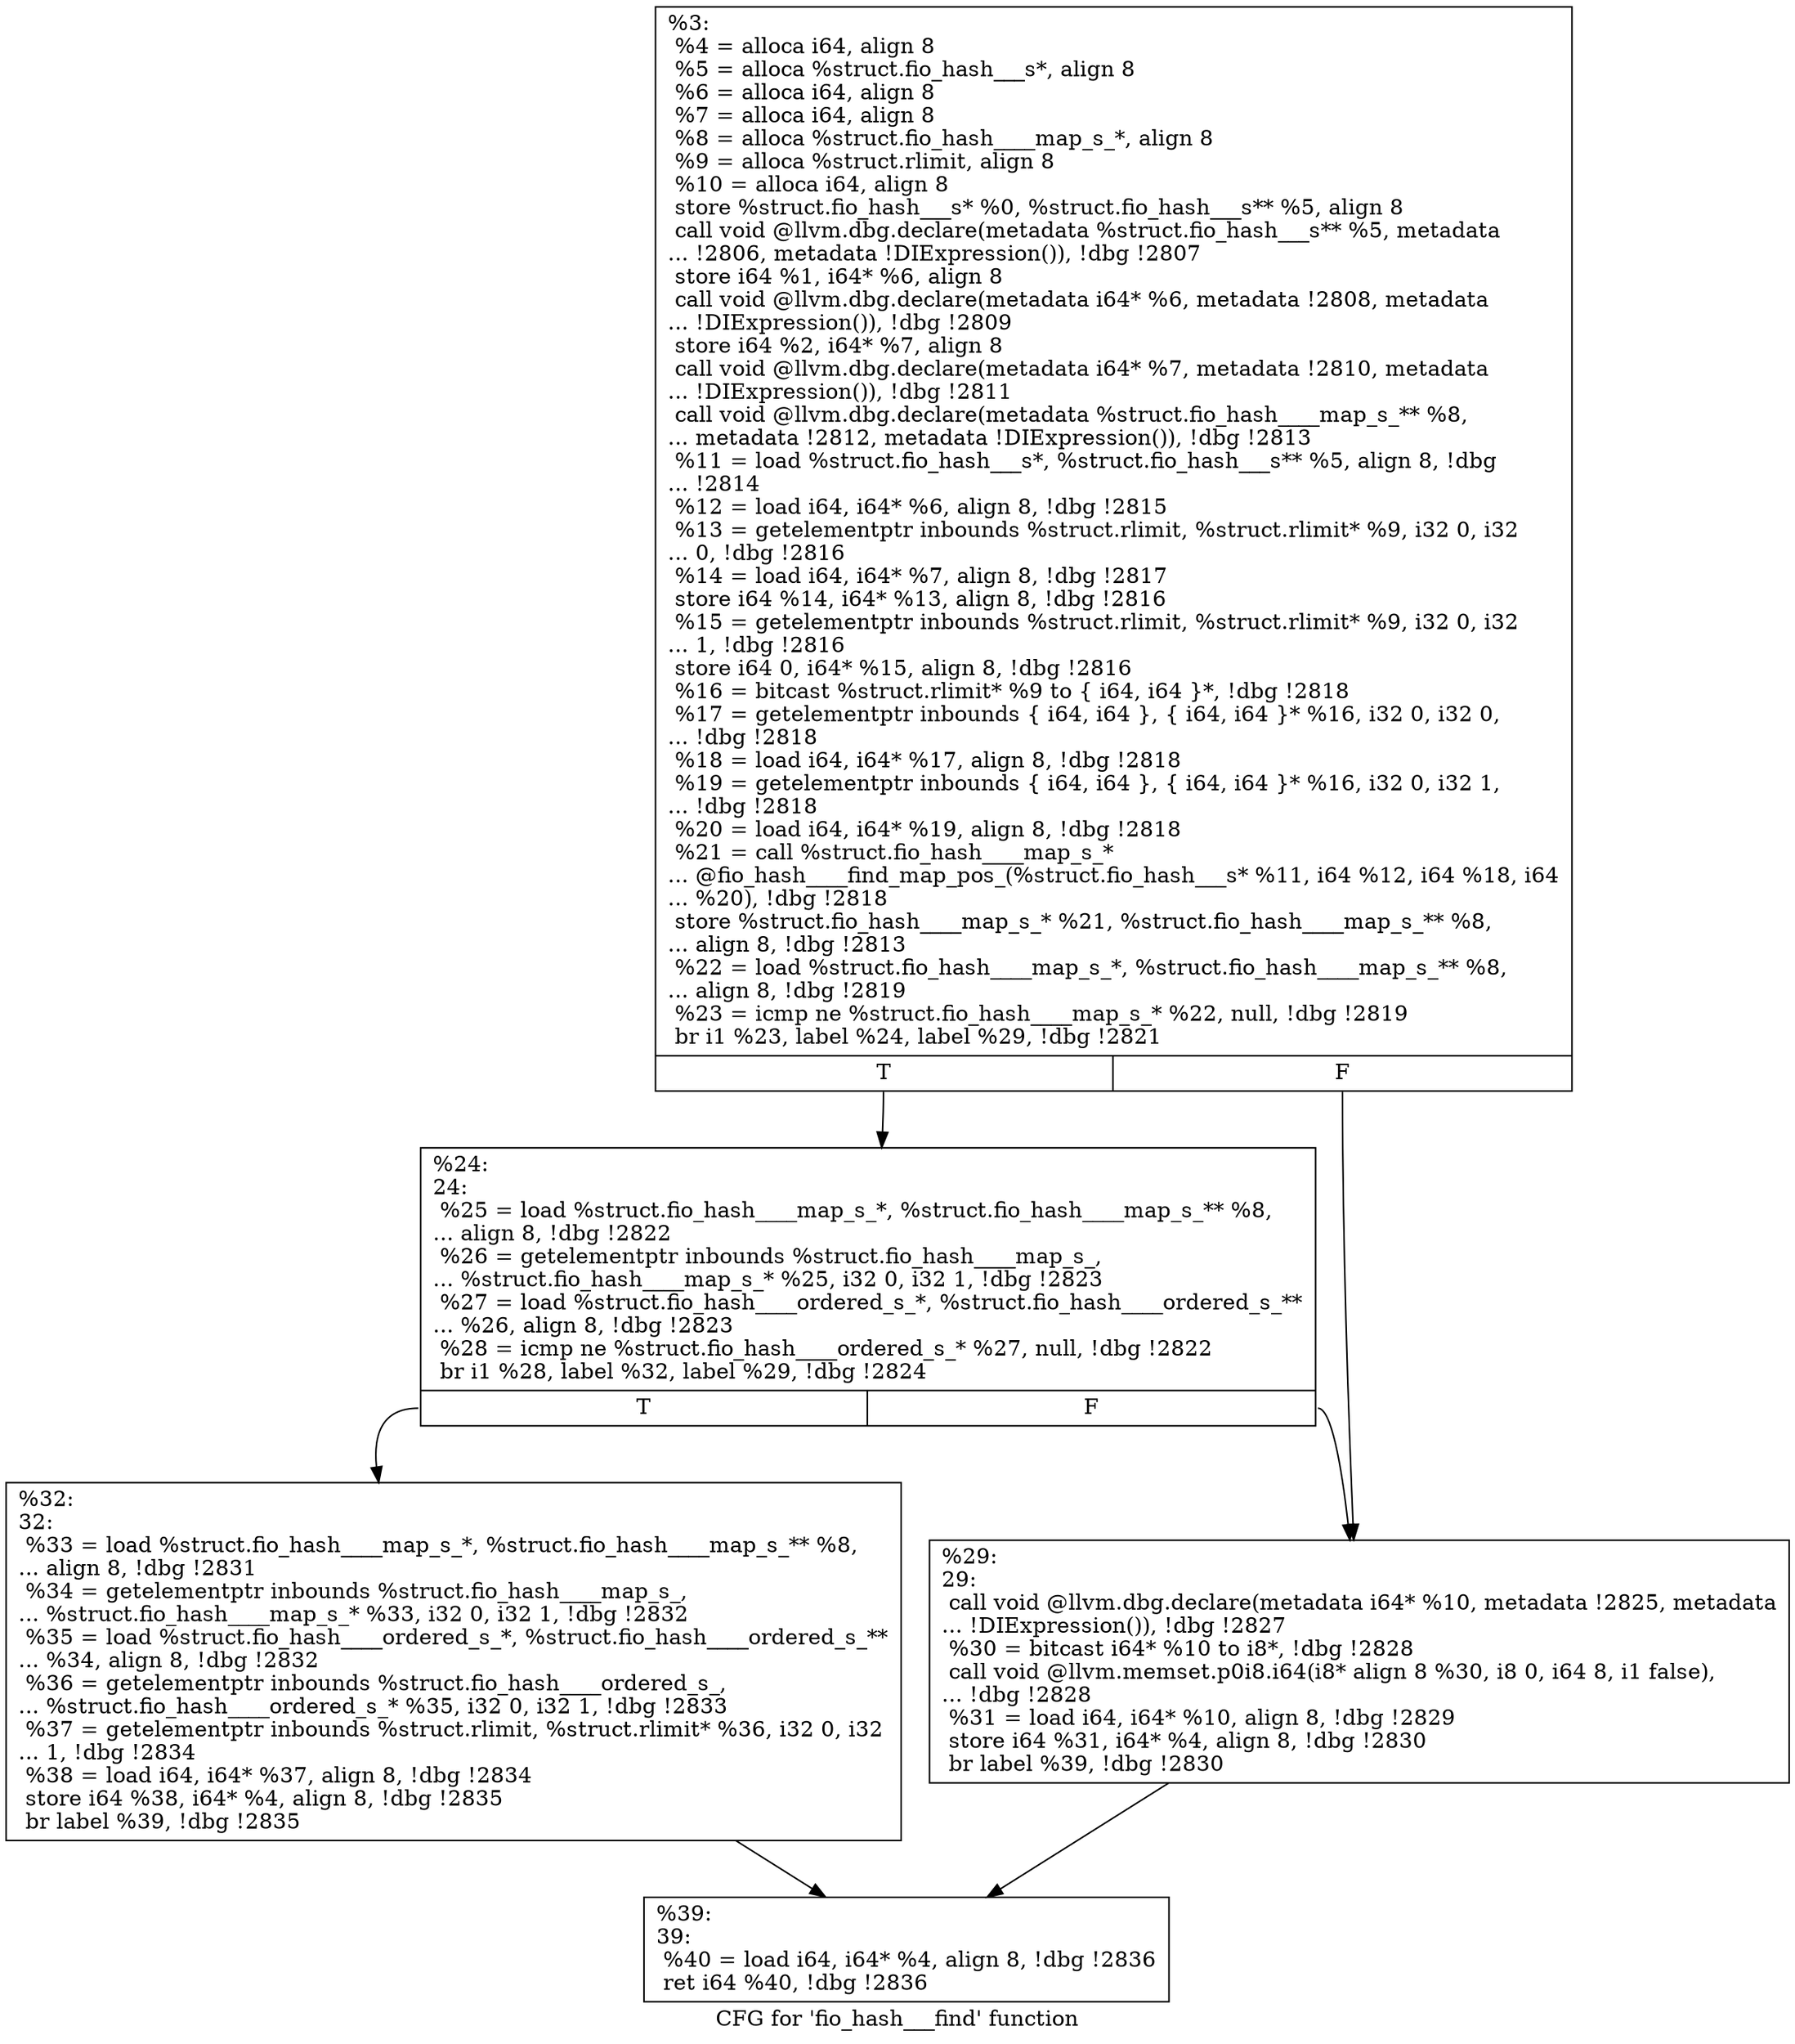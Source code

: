 digraph "CFG for 'fio_hash___find' function" {
	label="CFG for 'fio_hash___find' function";

	Node0x556851e8efb0 [shape=record,label="{%3:\l  %4 = alloca i64, align 8\l  %5 = alloca %struct.fio_hash___s*, align 8\l  %6 = alloca i64, align 8\l  %7 = alloca i64, align 8\l  %8 = alloca %struct.fio_hash____map_s_*, align 8\l  %9 = alloca %struct.rlimit, align 8\l  %10 = alloca i64, align 8\l  store %struct.fio_hash___s* %0, %struct.fio_hash___s** %5, align 8\l  call void @llvm.dbg.declare(metadata %struct.fio_hash___s** %5, metadata\l... !2806, metadata !DIExpression()), !dbg !2807\l  store i64 %1, i64* %6, align 8\l  call void @llvm.dbg.declare(metadata i64* %6, metadata !2808, metadata\l... !DIExpression()), !dbg !2809\l  store i64 %2, i64* %7, align 8\l  call void @llvm.dbg.declare(metadata i64* %7, metadata !2810, metadata\l... !DIExpression()), !dbg !2811\l  call void @llvm.dbg.declare(metadata %struct.fio_hash____map_s_** %8,\l... metadata !2812, metadata !DIExpression()), !dbg !2813\l  %11 = load %struct.fio_hash___s*, %struct.fio_hash___s** %5, align 8, !dbg\l... !2814\l  %12 = load i64, i64* %6, align 8, !dbg !2815\l  %13 = getelementptr inbounds %struct.rlimit, %struct.rlimit* %9, i32 0, i32\l... 0, !dbg !2816\l  %14 = load i64, i64* %7, align 8, !dbg !2817\l  store i64 %14, i64* %13, align 8, !dbg !2816\l  %15 = getelementptr inbounds %struct.rlimit, %struct.rlimit* %9, i32 0, i32\l... 1, !dbg !2816\l  store i64 0, i64* %15, align 8, !dbg !2816\l  %16 = bitcast %struct.rlimit* %9 to \{ i64, i64 \}*, !dbg !2818\l  %17 = getelementptr inbounds \{ i64, i64 \}, \{ i64, i64 \}* %16, i32 0, i32 0,\l... !dbg !2818\l  %18 = load i64, i64* %17, align 8, !dbg !2818\l  %19 = getelementptr inbounds \{ i64, i64 \}, \{ i64, i64 \}* %16, i32 0, i32 1,\l... !dbg !2818\l  %20 = load i64, i64* %19, align 8, !dbg !2818\l  %21 = call %struct.fio_hash____map_s_*\l... @fio_hash____find_map_pos_(%struct.fio_hash___s* %11, i64 %12, i64 %18, i64\l... %20), !dbg !2818\l  store %struct.fio_hash____map_s_* %21, %struct.fio_hash____map_s_** %8,\l... align 8, !dbg !2813\l  %22 = load %struct.fio_hash____map_s_*, %struct.fio_hash____map_s_** %8,\l... align 8, !dbg !2819\l  %23 = icmp ne %struct.fio_hash____map_s_* %22, null, !dbg !2819\l  br i1 %23, label %24, label %29, !dbg !2821\l|{<s0>T|<s1>F}}"];
	Node0x556851e8efb0:s0 -> Node0x556851e903d0;
	Node0x556851e8efb0:s1 -> Node0x556851e90420;
	Node0x556851e903d0 [shape=record,label="{%24:\l24:                                               \l  %25 = load %struct.fio_hash____map_s_*, %struct.fio_hash____map_s_** %8,\l... align 8, !dbg !2822\l  %26 = getelementptr inbounds %struct.fio_hash____map_s_,\l... %struct.fio_hash____map_s_* %25, i32 0, i32 1, !dbg !2823\l  %27 = load %struct.fio_hash____ordered_s_*, %struct.fio_hash____ordered_s_**\l... %26, align 8, !dbg !2823\l  %28 = icmp ne %struct.fio_hash____ordered_s_* %27, null, !dbg !2822\l  br i1 %28, label %32, label %29, !dbg !2824\l|{<s0>T|<s1>F}}"];
	Node0x556851e903d0:s0 -> Node0x556851e90470;
	Node0x556851e903d0:s1 -> Node0x556851e90420;
	Node0x556851e90420 [shape=record,label="{%29:\l29:                                               \l  call void @llvm.dbg.declare(metadata i64* %10, metadata !2825, metadata\l... !DIExpression()), !dbg !2827\l  %30 = bitcast i64* %10 to i8*, !dbg !2828\l  call void @llvm.memset.p0i8.i64(i8* align 8 %30, i8 0, i64 8, i1 false),\l... !dbg !2828\l  %31 = load i64, i64* %10, align 8, !dbg !2829\l  store i64 %31, i64* %4, align 8, !dbg !2830\l  br label %39, !dbg !2830\l}"];
	Node0x556851e90420 -> Node0x556851e904c0;
	Node0x556851e90470 [shape=record,label="{%32:\l32:                                               \l  %33 = load %struct.fio_hash____map_s_*, %struct.fio_hash____map_s_** %8,\l... align 8, !dbg !2831\l  %34 = getelementptr inbounds %struct.fio_hash____map_s_,\l... %struct.fio_hash____map_s_* %33, i32 0, i32 1, !dbg !2832\l  %35 = load %struct.fio_hash____ordered_s_*, %struct.fio_hash____ordered_s_**\l... %34, align 8, !dbg !2832\l  %36 = getelementptr inbounds %struct.fio_hash____ordered_s_,\l... %struct.fio_hash____ordered_s_* %35, i32 0, i32 1, !dbg !2833\l  %37 = getelementptr inbounds %struct.rlimit, %struct.rlimit* %36, i32 0, i32\l... 1, !dbg !2834\l  %38 = load i64, i64* %37, align 8, !dbg !2834\l  store i64 %38, i64* %4, align 8, !dbg !2835\l  br label %39, !dbg !2835\l}"];
	Node0x556851e90470 -> Node0x556851e904c0;
	Node0x556851e904c0 [shape=record,label="{%39:\l39:                                               \l  %40 = load i64, i64* %4, align 8, !dbg !2836\l  ret i64 %40, !dbg !2836\l}"];
}
